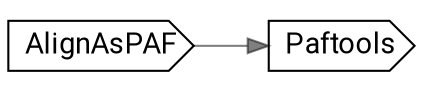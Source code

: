 // CallAssemblyVariants
digraph {
	compound=true rankdir=LR
	node [fontname=Roboto]
	edge [color="#00000080"]
	"call-AlignAsPAF" [label=AlignAsPAF shape=cds]
	"call-Paftools" [label=Paftools shape=cds]
	"call-AlignAsPAF" -> "call-Paftools"
}
